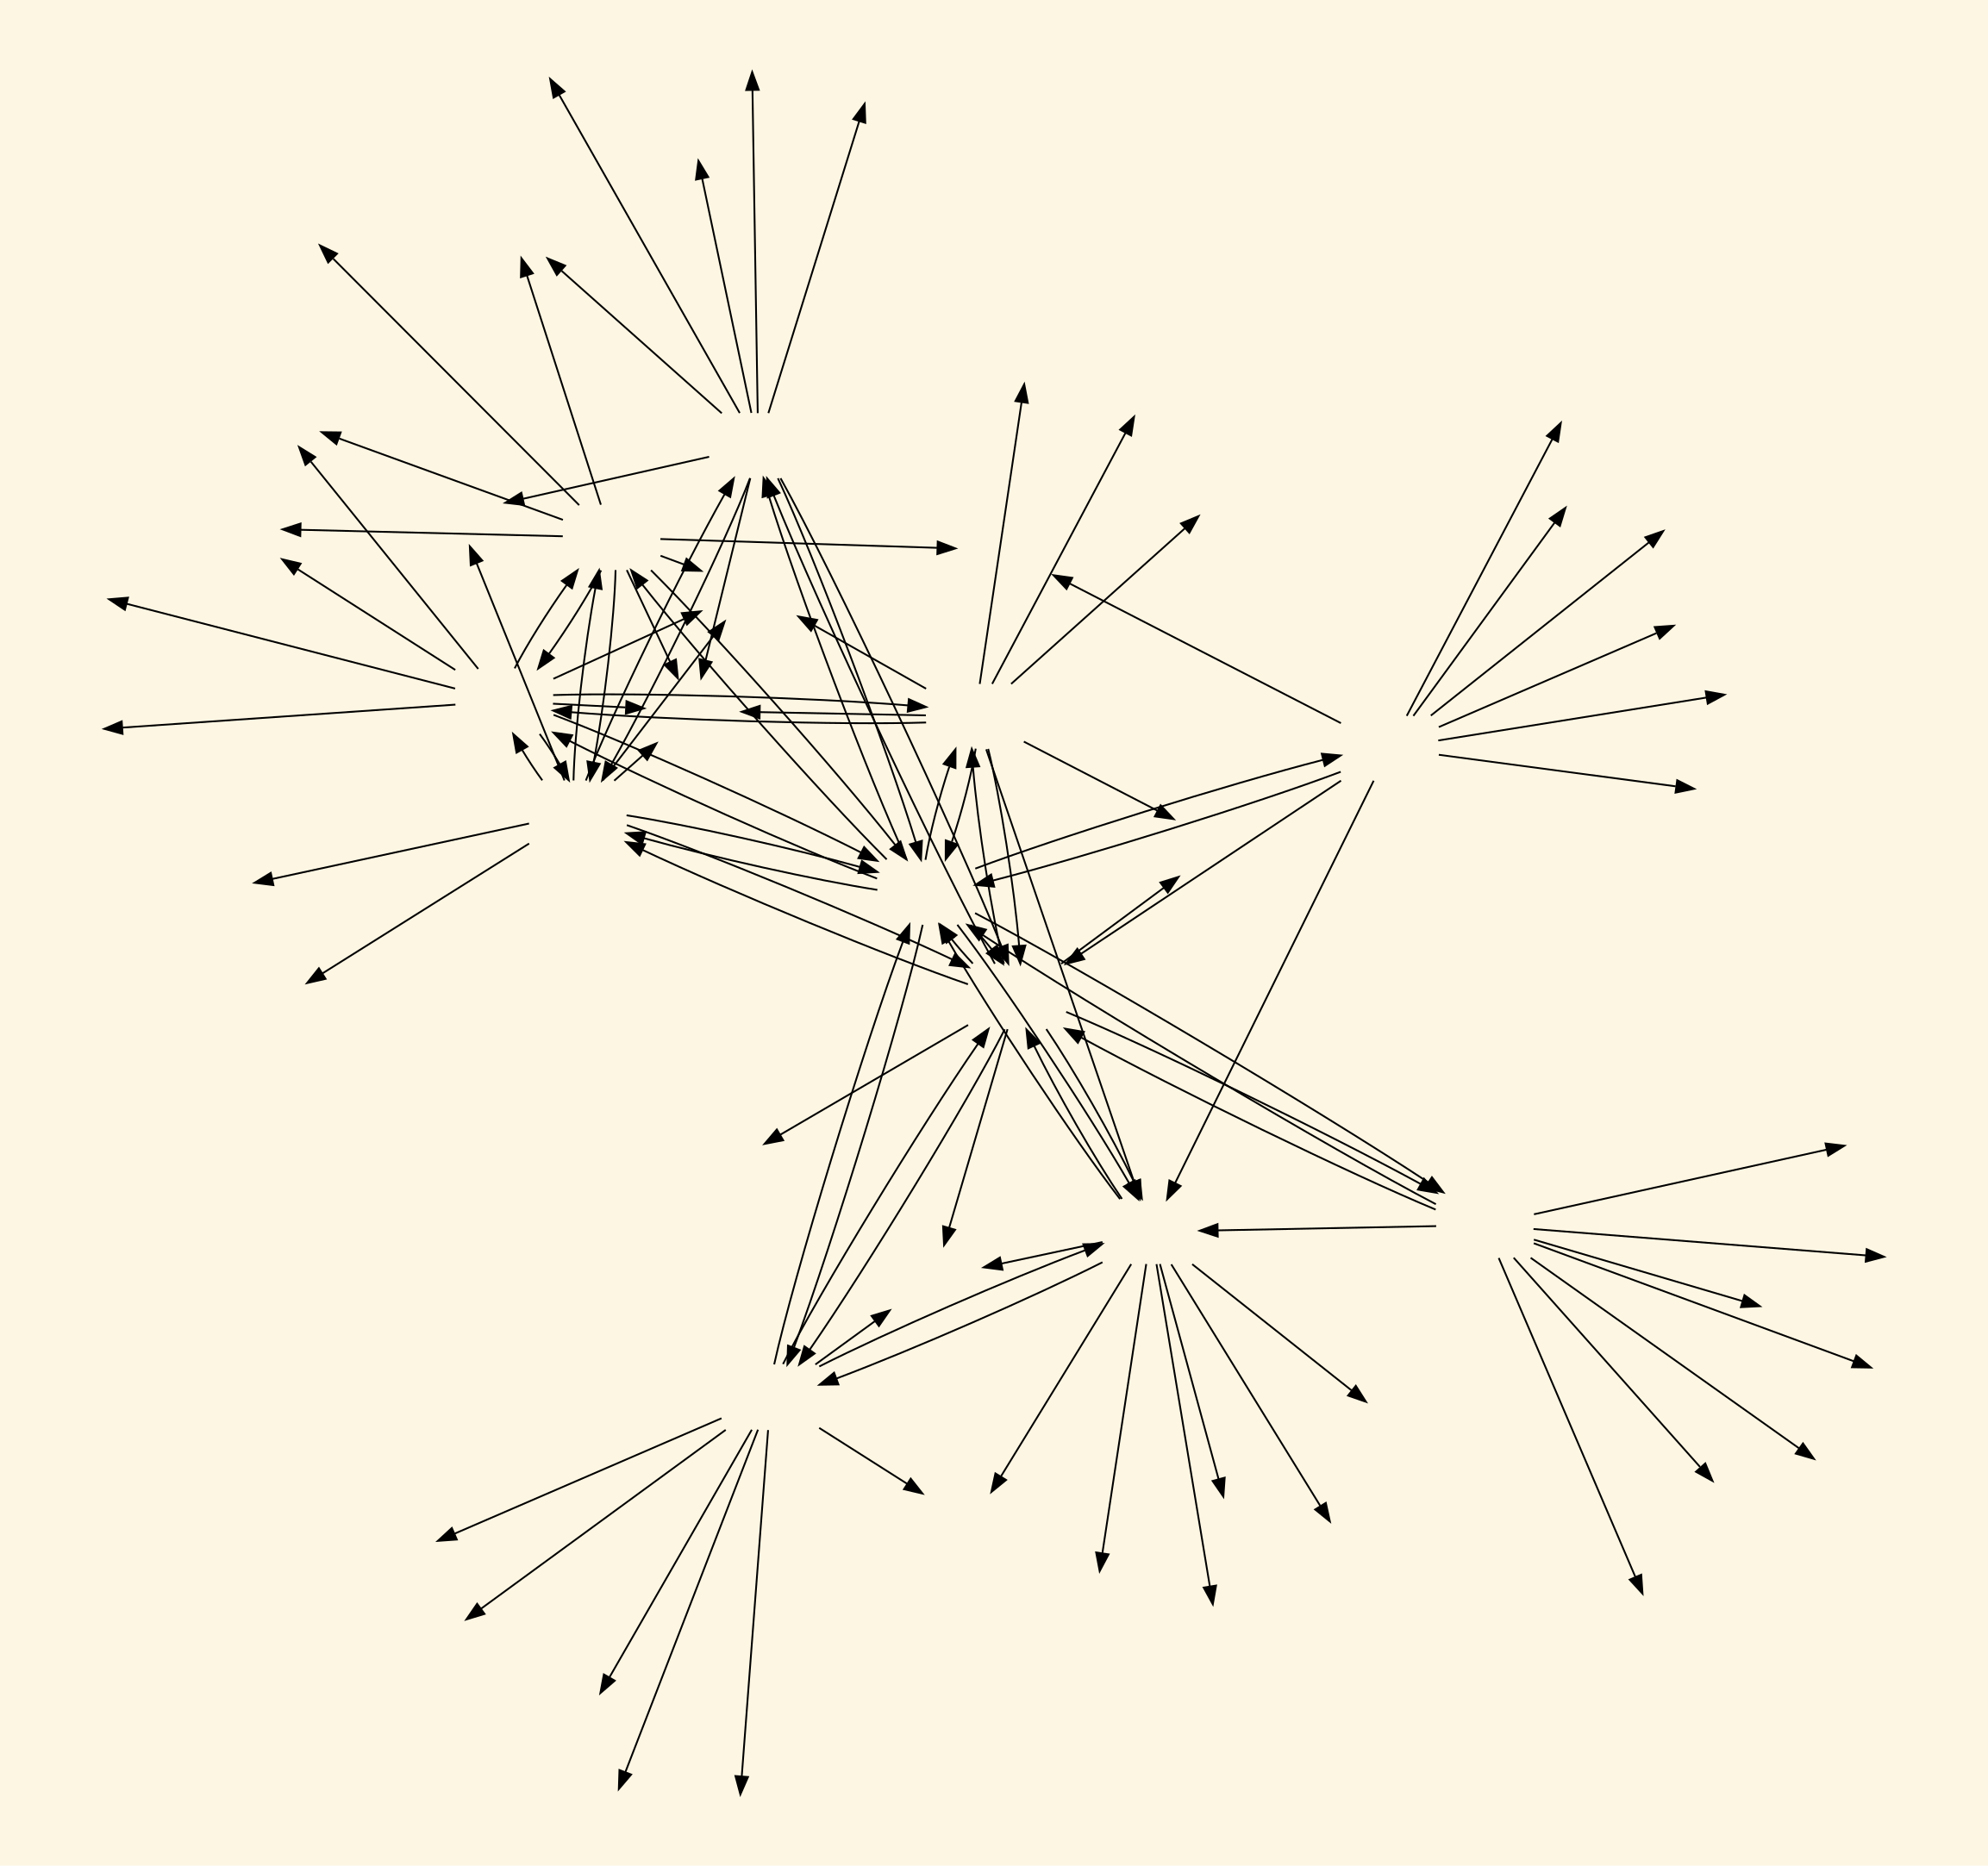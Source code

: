 digraph AmazonRelations {
  graph [
    rankdir = LR,
    layout = fdp,
    bgcolor="#fdf6e3",
  ]

  node [
    shape=none,
    label="",
  ]

  "なるほどデザイン〈目で見て楽しむ新しいデザインの本。〉"[image="images/4844365177.jpg" URL="https://www.amazon.co.jp/%E3%81%AA%E3%82%8B%E3%81%BB%E3%81%A9%E3%83%87%E3%82%B6%E3%82%A4%E3%83%B3%E3%80%88%E7%9B%AE%E3%81%A7%E8%A6%8B%E3%81%A6%E6%A5%BD%E3%81%97%E3%82%80%E6%96%B0%E3%81%97%E3%81%84%E3%83%87%E3%82%B6%E3%82%A4%E3%83%B3%E3%81%AE%E6%9C%AC%E3%80%82%E3%80%89-%E7%AD%92%E4%BA%95-%E7%BE%8E%E5%B8%8C/dp/4844365177?SubscriptionId=AKIAJLRAJ7YLUBVRNWBA&amp;tag=namaraiicom-22&amp;linkCode=xm2&amp;camp=2025&amp;creative=165953&amp;creativeASIN=4844365177"];
"デザイン入門教室[特別講義] 確かな力を身に付けられる ~学び、考え、作る授業~ (Design&IDEA)"[image="images/479735142X.jpg" URL="https://www.amazon.co.jp/%E3%83%87%E3%82%B6%E3%82%A4%E3%83%B3%E5%85%A5%E9%96%80%E6%95%99%E5%AE%A4-%E7%89%B9%E5%88%A5%E8%AC%9B%E7%BE%A9-%E7%A2%BA%E3%81%8B%E3%81%AA%E5%8A%9B%E3%82%92%E8%BA%AB%E3%81%AB%E4%BB%98%E3%81%91%E3%82%89%E3%82%8C%E3%82%8B-~%E5%AD%A6%E3%81%B3%E3%80%81%E8%80%83%E3%81%88%E3%80%81%E4%BD%9C%E3%82%8B%E6%8E%88%E6%A5%AD~-Design/dp/479735142X?SubscriptionId=AKIAJLRAJ7YLUBVRNWBA&amp;tag=namaraiicom-22&amp;linkCode=xm2&amp;camp=2025&amp;creative=165953&amp;creativeASIN=479735142X"];
"ノンデザイナーズ・デザインブック [第4版]"[image="images/4839955557.jpg" URL="https://www.amazon.co.jp/%E3%83%8E%E3%83%B3%E3%83%87%E3%82%B6%E3%82%A4%E3%83%8A%E3%83%BC%E3%82%BA%E3%83%BB%E3%83%87%E3%82%B6%E3%82%A4%E3%83%B3%E3%83%96%E3%83%83%E3%82%AF-%E7%AC%AC4%E7%89%88-Robin-Williams/dp/4839955557?SubscriptionId=AKIAJLRAJ7YLUBVRNWBA&amp;tag=namaraiicom-22&amp;linkCode=xm2&amp;camp=2025&amp;creative=165953&amp;creativeASIN=4839955557"];
"配色アイデア手帖 めくって見つける新しいデザインの本[完全保存版]"[image="images/4797393246.jpg" URL="https://www.amazon.co.jp/%E9%85%8D%E8%89%B2%E3%82%A2%E3%82%A4%E3%83%87%E3%82%A2%E6%89%8B%E5%B8%96-%E3%82%81%E3%81%8F%E3%81%A3%E3%81%A6%E8%A6%8B%E3%81%A4%E3%81%91%E3%82%8B%E6%96%B0%E3%81%97%E3%81%84%E3%83%87%E3%82%B6%E3%82%A4%E3%83%B3%E3%81%AE%E6%9C%AC-%E5%AE%8C%E5%85%A8%E4%BF%9D%E5%AD%98%E7%89%88-%E6%A1%9C%E4%BA%95-%E8%BC%9D%E5%AD%90/dp/4797393246?SubscriptionId=AKIAJLRAJ7YLUBVRNWBA&amp;tag=namaraiicom-22&amp;linkCode=xm2&amp;camp=2025&amp;creative=165953&amp;creativeASIN=4797393246"];
"やってはいけないデザイン"[image="images/4798145939.jpg" URL="https://www.amazon.co.jp/%E3%82%84%E3%81%A3%E3%81%A6%E3%81%AF%E3%81%84%E3%81%91%E3%81%AA%E3%81%84%E3%83%87%E3%82%B6%E3%82%A4%E3%83%B3-%E5%B9%B3%E6%9C%AC-%E4%B9%85%E7%BE%8E%E5%AD%90/dp/4798145939?SubscriptionId=AKIAJLRAJ7YLUBVRNWBA&amp;tag=namaraiicom-22&amp;linkCode=xm2&amp;camp=2025&amp;creative=165953&amp;creativeASIN=4798145939"];
"要点で学ぶ、デザインの法則150 －Design Rule Index"[image="images/4861009782.jpg" URL="https://www.amazon.co.jp/%E8%A6%81%E7%82%B9%E3%81%A7%E5%AD%A6%E3%81%B6%E3%80%81%E3%83%87%E3%82%B6%E3%82%A4%E3%83%B3%E3%81%AE%E6%B3%95%E5%89%87150-%EF%BC%8DDesign-Index-William-Lidwell/dp/4861009782?SubscriptionId=AKIAJLRAJ7YLUBVRNWBA&amp;tag=namaraiicom-22&amp;linkCode=xm2&amp;camp=2025&amp;creative=165953&amp;creativeASIN=4861009782"];
"一目で伝わる 構図とレイアウト"[image="images/4756244769.jpg" URL="https://www.amazon.co.jp/%E4%B8%80%E7%9B%AE%E3%81%A7%E4%BC%9D%E3%82%8F%E3%82%8B-%E6%A7%8B%E5%9B%B3%E3%81%A8%E3%83%AC%E3%82%A4%E3%82%A2%E3%82%A6%E3%83%88/dp/4756244769?SubscriptionId=AKIAJLRAJ7YLUBVRNWBA&amp;tag=namaraiicom-22&amp;linkCode=xm2&amp;camp=2025&amp;creative=165953&amp;creativeASIN=4756244769"];
"レイアウトデザイン見本帳 レイアウトの意味と効果が学べるガイドブック"[image="images/4844366629.jpg" URL="https://www.amazon.co.jp/%E3%83%AC%E3%82%A4%E3%82%A2%E3%82%A6%E3%83%88%E3%83%87%E3%82%B6%E3%82%A4%E3%83%B3%E8%A6%8B%E6%9C%AC%E5%B8%B3-%E3%83%AC%E3%82%A4%E3%82%A2%E3%82%A6%E3%83%88%E3%81%AE%E6%84%8F%E5%91%B3%E3%81%A8%E5%8A%B9%E6%9E%9C%E3%81%8C%E5%AD%A6%E3%81%B9%E3%82%8B%E3%82%AC%E3%82%A4%E3%83%89%E3%83%96%E3%83%83%E3%82%AF-%E9%96%A2%E5%8F%A3-%E8%A3%95/dp/4844366629?SubscriptionId=AKIAJLRAJ7YLUBVRNWBA&amp;tag=namaraiicom-22&amp;linkCode=xm2&amp;camp=2025&amp;creative=165953&amp;creativeASIN=4844366629"];
"伝わるデザインの基本 増補改訂版 よい資料を作るためのレイアウトのルール"[image="images/4774183210.jpg" URL="https://www.amazon.co.jp/%E4%BC%9D%E3%82%8F%E3%82%8B%E3%83%87%E3%82%B6%E3%82%A4%E3%83%B3%E3%81%AE%E5%9F%BA%E6%9C%AC-%E5%A2%97%E8%A3%9C%E6%94%B9%E8%A8%82%E7%89%88-%E3%82%88%E3%81%84%E8%B3%87%E6%96%99%E3%82%92%E4%BD%9C%E3%82%8B%E3%81%9F%E3%82%81%E3%81%AE%E3%83%AC%E3%82%A4%E3%82%A2%E3%82%A6%E3%83%88%E3%81%AE%E3%83%AB%E3%83%BC%E3%83%AB-%E9%AB%98%E6%A9%8B-%E4%BD%91%E7%A3%A8/dp/4774183210?SubscriptionId=AKIAJLRAJ7YLUBVRNWBA&amp;tag=namaraiicom-22&amp;linkCode=xm2&amp;camp=2025&amp;creative=165953&amp;creativeASIN=4774183210"];
"パッと目を引く!  タイトルまわりのデザイン表現"[image="images/4766129903.jpg" URL="https://www.amazon.co.jp/%E3%83%91%E3%83%83%E3%81%A8%E7%9B%AE%E3%82%92%E5%BC%95%E3%81%8F-%E3%82%BF%E3%82%A4%E3%83%88%E3%83%AB%E3%81%BE%E3%82%8F%E3%82%8A%E3%81%AE%E3%83%87%E3%82%B6%E3%82%A4%E3%83%B3%E8%A1%A8%E7%8F%BE-%E3%83%AA%E3%83%B3%E3%82%AF%E3%82%A2%E3%83%83%E3%83%97/dp/4766129903?SubscriptionId=AKIAJLRAJ7YLUBVRNWBA&amp;tag=namaraiicom-22&amp;linkCode=xm2&amp;camp=2025&amp;creative=165953&amp;creativeASIN=4766129903"];
"タイポグラフィの基本ルール -プロに学ぶ、一生枯れない永久不滅テクニック-[デザインラボ]"[image="images/4797359226.jpg" URL="https://www.amazon.co.jp/%E3%82%BF%E3%82%A4%E3%83%9D%E3%82%B0%E3%83%A9%E3%83%95%E3%82%A3%E3%81%AE%E5%9F%BA%E6%9C%AC%E3%83%AB%E3%83%BC%E3%83%AB-%E3%83%97%E3%83%AD%E3%81%AB%E5%AD%A6%E3%81%B6%E3%80%81%E4%B8%80%E7%94%9F%E6%9E%AF%E3%82%8C%E3%81%AA%E3%81%84%E6%B0%B8%E4%B9%85%E4%B8%8D%E6%BB%85%E3%83%86%E3%82%AF%E3%83%8B%E3%83%83%E3%82%AF-%E3%83%87%E3%82%B6%E3%82%A4%E3%83%B3%E3%83%A9%E3%83%9C-%E5%A4%A7%E5%B4%8E-%E5%96%84%E6%B2%BB/dp/4797359226?SubscriptionId=AKIAJLRAJ7YLUBVRNWBA&amp;tag=namaraiicom-22&amp;linkCode=xm2&amp;camp=2025&amp;creative=165953&amp;creativeASIN=4797359226"];
"デザイナーになる。 伝えるレイアウト・色・文字のいちばん大切な基本"[image="images/4844365223.jpg" URL="https://www.amazon.co.jp/%E3%83%87%E3%82%B6%E3%82%A4%E3%83%8A%E3%83%BC%E3%81%AB%E3%81%AA%E3%82%8B%E3%80%82-%E4%BC%9D%E3%81%88%E3%82%8B%E3%83%AC%E3%82%A4%E3%82%A2%E3%82%A6%E3%83%88%E3%83%BB%E8%89%B2%E3%83%BB%E6%96%87%E5%AD%97%E3%81%AE%E3%81%84%E3%81%A1%E3%81%B0%E3%82%93%E5%A4%A7%E5%88%87%E3%81%AA%E5%9F%BA%E6%9C%AC-%E6%B0%B8%E4%BA%95-%E5%BC%98%E4%BA%BA/dp/4844365223?SubscriptionId=AKIAJLRAJ7YLUBVRNWBA&amp;tag=namaraiicom-22&amp;linkCode=xm2&amp;camp=2025&amp;creative=165953&amp;creativeASIN=4844365223"];
"デザインの教室 手を動かして学ぶデザイントレーニング(CDROM付)"[image="images/4844359797.jpg" URL="https://www.amazon.co.jp/%E3%83%87%E3%82%B6%E3%82%A4%E3%83%B3%E3%81%AE%E6%95%99%E5%AE%A4-%E6%89%8B%E3%82%92%E5%8B%95%E3%81%8B%E3%81%97%E3%81%A6%E5%AD%A6%E3%81%B6%E3%83%87%E3%82%B6%E3%82%A4%E3%83%B3%E3%83%88%E3%83%AC%E3%83%BC%E3%83%8B%E3%83%B3%E3%82%B0-CDROM%E4%BB%98-%E4%BD%90%E8%97%A4-%E5%A5%BD%E5%BD%A6/dp/4844359797?SubscriptionId=AKIAJLRAJ7YLUBVRNWBA&amp;tag=namaraiicom-22&amp;linkCode=xm2&amp;camp=2025&amp;creative=165953&amp;creativeASIN=4844359797"];
"ゼロからはじめるデザイン"[image="images/4797376961.jpg" URL="https://www.amazon.co.jp/%E3%82%BC%E3%83%AD%E3%81%8B%E3%82%89%E3%81%AF%E3%81%98%E3%82%81%E3%82%8B%E3%83%87%E3%82%B6%E3%82%A4%E3%83%B3-%E5%8C%97%E6%9D%91-%E5%B4%87/dp/4797376961?SubscriptionId=AKIAJLRAJ7YLUBVRNWBA&amp;tag=namaraiicom-22&amp;linkCode=xm2&amp;camp=2025&amp;creative=165953&amp;creativeASIN=4797376961"];
"HTML5&CSS3デザインブック (ステップバイステップ形式でマスターできる)"[image="images/4883379647.jpg" URL="https://www.amazon.co.jp/HTML5-CSS3%E3%83%87%E3%82%B6%E3%82%A4%E3%83%B3%E3%83%96%E3%83%83%E3%82%AF-%E3%82%B9%E3%83%86%E3%83%83%E3%83%97%E3%83%90%E3%82%A4%E3%82%B9%E3%83%86%E3%83%83%E3%83%97%E5%BD%A2%E5%BC%8F%E3%81%A7%E3%83%9E%E3%82%B9%E3%82%BF%E3%83%BC%E3%81%A7%E3%81%8D%E3%82%8B-%E3%82%A8%E3%83%93%E3%82%B9%E3%82%B3%E3%83%A0/dp/4883379647?SubscriptionId=AKIAJLRAJ7YLUBVRNWBA&amp;tag=namaraiicom-22&amp;linkCode=xm2&amp;camp=2025&amp;creative=165953&amp;creativeASIN=4883379647"];
"誰のためのデザイン？　増補・改訂版　―認知科学者のデザイン原論"[image="images/4788514346.jpg" URL="https://www.amazon.co.jp/%E8%AA%B0%E3%81%AE%E3%81%9F%E3%82%81%E3%81%AE%E3%83%87%E3%82%B6%E3%82%A4%E3%83%B3%EF%BC%9F-%E5%A2%97%E8%A3%9C%E3%83%BB%E6%94%B9%E8%A8%82%E7%89%88-%E2%80%95%E8%AA%8D%E7%9F%A5%E7%A7%91%E5%AD%A6%E8%80%85%E3%81%AE%E3%83%87%E3%82%B6%E3%82%A4%E3%83%B3%E5%8E%9F%E8%AB%96-D-%E3%83%8E%E3%83%BC%E3%83%9E%E3%83%B3/dp/4788514346?SubscriptionId=AKIAJLRAJ7YLUBVRNWBA&amp;tag=namaraiicom-22&amp;linkCode=xm2&amp;camp=2025&amp;creative=165953&amp;creativeASIN=4788514346"];
"インタフェースデザインの心理学 ―ウェブやアプリに新たな視点をもたらす100の指針"[image="images/4873115574.jpg" URL="https://www.amazon.co.jp/%E3%82%A4%E3%83%B3%E3%82%BF%E3%83%95%E3%82%A7%E3%83%BC%E3%82%B9%E3%83%87%E3%82%B6%E3%82%A4%E3%83%B3%E3%81%AE%E5%BF%83%E7%90%86%E5%AD%A6-%E2%80%95%E3%82%A6%E3%82%A7%E3%83%96%E3%82%84%E3%82%A2%E3%83%97%E3%83%AA%E3%81%AB%E6%96%B0%E3%81%9F%E3%81%AA%E8%A6%96%E7%82%B9%E3%82%92%E3%82%82%E3%81%9F%E3%82%89%E3%81%99100%E3%81%AE%E6%8C%87%E9%87%9D-Susan-Weinschenk/dp/4873115574?SubscriptionId=AKIAJLRAJ7YLUBVRNWBA&amp;tag=namaraiicom-22&amp;linkCode=xm2&amp;camp=2025&amp;creative=165953&amp;creativeASIN=4873115574"];
"7日間でマスターする配色基礎講座 (DESIGN BEGINNER SERIES)"[image="images/4881081535.jpg" URL="https://www.amazon.co.jp/7%E6%97%A5%E9%96%93%E3%81%A7%E3%83%9E%E3%82%B9%E3%82%BF%E3%83%BC%E3%81%99%E3%82%8B%E9%85%8D%E8%89%B2%E5%9F%BA%E7%A4%8E%E8%AC%9B%E5%BA%A7-DESIGN-BEGINNER-%E5%86%85%E7%94%B0-%E5%BA%83%E7%94%B1%E7%B4%80/dp/4881081535?SubscriptionId=AKIAJLRAJ7YLUBVRNWBA&amp;tag=namaraiicom-22&amp;linkCode=xm2&amp;camp=2025&amp;creative=165953&amp;creativeASIN=4881081535"];
"ウェブデザイン＆レイアウトの見本帳"[image="images/4844362119.jpg" URL="https://www.amazon.co.jp/%E3%82%A6%E3%82%A7%E3%83%96%E3%83%87%E3%82%B6%E3%82%A4%E3%83%B3%EF%BC%86%E3%83%AC%E3%82%A4%E3%82%A2%E3%82%A6%E3%83%88%E3%81%AE%E8%A6%8B%E6%9C%AC%E5%B8%B3-%E3%82%AA%E3%83%96%E3%82%B9%E3%82%AD%E3%83%A5%E3%82%A2%E3%82%A4%E3%83%B3%E3%82%AF/dp/4844362119?SubscriptionId=AKIAJLRAJ7YLUBVRNWBA&amp;tag=namaraiicom-22&amp;linkCode=xm2&amp;camp=2025&amp;creative=165953&amp;creativeASIN=4844362119"];
"(無料電話サポート付)できるホームページ HTML&CSS入門 Windows 10/8.1/7対応 (できるシリーズ)"[image="images/4295000744.jpg" URL="https://www.amazon.co.jp/%E7%84%A1%E6%96%99%E9%9B%BB%E8%A9%B1%E3%82%B5%E3%83%9D%E3%83%BC%E3%83%88%E4%BB%98-%E3%81%A7%E3%81%8D%E3%82%8B%E3%83%9B%E3%83%BC%E3%83%A0%E3%83%9A%E3%83%BC%E3%82%B8-CSS%E5%85%A5%E9%96%80-Windows-%E3%81%A7%E3%81%8D%E3%82%8B%E3%82%B7%E3%83%AA%E3%83%BC%E3%82%BA/dp/4295000744?SubscriptionId=AKIAJLRAJ7YLUBVRNWBA&amp;tag=namaraiicom-22&amp;linkCode=xm2&amp;camp=2025&amp;creative=165953&amp;creativeASIN=4295000744"];
"かわいい色の本 デザインと言葉の配色ブック"[image="images/4844366696.jpg" URL="https://www.amazon.co.jp/%E3%81%8B%E3%82%8F%E3%81%84%E3%81%84%E8%89%B2%E3%81%AE%E6%9C%AC-%E3%83%87%E3%82%B6%E3%82%A4%E3%83%B3%E3%81%A8%E8%A8%80%E8%91%89%E3%81%AE%E9%85%8D%E8%89%B2%E3%83%96%E3%83%83%E3%82%AF-ingectar-/dp/4844366696?SubscriptionId=AKIAJLRAJ7YLUBVRNWBA&amp;tag=namaraiicom-22&amp;linkCode=xm2&amp;camp=2025&amp;creative=165953&amp;creativeASIN=4844366696"];
"すぐに役立つ! 配色アレンジBOOK"[image="images/476612510X.jpg" URL="https://www.amazon.co.jp/%E3%81%99%E3%81%90%E3%81%AB%E5%BD%B9%E7%AB%8B%E3%81%A4-%E9%85%8D%E8%89%B2%E3%82%A2%E3%83%AC%E3%83%B3%E3%82%B8BOOK-%E4%B9%85%E9%87%8E-%E5%B0%9A%E7%BE%8E/dp/476612510X?SubscriptionId=AKIAJLRAJ7YLUBVRNWBA&amp;tag=namaraiicom-22&amp;linkCode=xm2&amp;camp=2025&amp;creative=165953&amp;creativeASIN=476612510X"];
"きれいな色の本 デザインと言葉の配色ブック"[image="images/4844367234.jpg" URL="https://www.amazon.co.jp/%E3%81%8D%E3%82%8C%E3%81%84%E3%81%AA%E8%89%B2%E3%81%AE%E6%9C%AC-%E3%83%87%E3%82%B6%E3%82%A4%E3%83%B3%E3%81%A8%E8%A8%80%E8%91%89%E3%81%AE%E9%85%8D%E8%89%B2%E3%83%96%E3%83%83%E3%82%AF-ingectar-/dp/4844367234?SubscriptionId=AKIAJLRAJ7YLUBVRNWBA&amp;tag=namaraiicom-22&amp;linkCode=xm2&amp;camp=2025&amp;creative=165953&amp;creativeASIN=4844367234"];
"配色デザイン見本帳 配色の基礎と考え方が学べるガイドブック"[image="images/4844364529.jpg" URL="https://www.amazon.co.jp/%E9%85%8D%E8%89%B2%E3%83%87%E3%82%B6%E3%82%A4%E3%83%B3%E8%A6%8B%E6%9C%AC%E5%B8%B3-%E9%85%8D%E8%89%B2%E3%81%AE%E5%9F%BA%E7%A4%8E%E3%81%A8%E8%80%83%E3%81%88%E6%96%B9%E3%81%8C%E5%AD%A6%E3%81%B9%E3%82%8B%E3%82%AC%E3%82%A4%E3%83%89%E3%83%96%E3%83%83%E3%82%AF-%E4%BC%8A%E9%81%94%E5%8D%83%E4%BB%A3/dp/4844364529?SubscriptionId=AKIAJLRAJ7YLUBVRNWBA&amp;tag=namaraiicom-22&amp;linkCode=xm2&amp;camp=2025&amp;creative=165953&amp;creativeASIN=4844364529"];
"文字のレイアウトで魅せる広告デザイン"[image="images/4756249957.jpg" URL="https://www.amazon.co.jp/%E6%96%87%E5%AD%97%E3%81%AE%E3%83%AC%E3%82%A4%E3%82%A2%E3%82%A6%E3%83%88%E3%81%A7%E9%AD%85%E3%81%9B%E3%82%8B%E5%BA%83%E5%91%8A%E3%83%87%E3%82%B6%E3%82%A4%E3%83%B3-%E3%83%91%E3%82%A4-%E3%82%A4%E3%83%B3%E3%82%BF%E3%83%BC%E3%83%8A%E3%82%B7%E3%83%A7%E3%83%8A%E3%83%AB/dp/4756249957?SubscriptionId=AKIAJLRAJ7YLUBVRNWBA&amp;tag=namaraiicom-22&amp;linkCode=xm2&amp;camp=2025&amp;creative=165953&amp;creativeASIN=4756249957"];
"デザインのバリエーションや代案をくださいと言われてももう悩まない本。"[image="images/4767821118.jpg" URL="https://www.amazon.co.jp/%E3%83%87%E3%82%B6%E3%82%A4%E3%83%B3%E3%81%AE%E3%83%90%E3%83%AA%E3%82%A8%E3%83%BC%E3%82%B7%E3%83%A7%E3%83%B3%E3%82%84%E4%BB%A3%E6%A1%88%E3%82%92%E3%81%8F%E3%81%A0%E3%81%95%E3%81%84%E3%81%A8%E8%A8%80%E3%82%8F%E3%82%8C%E3%81%A6%E3%82%82%E3%82%82%E3%81%86%E6%82%A9%E3%81%BE%E3%81%AA%E3%81%84%E6%9C%AC%E3%80%82-%E6%A8%8B%E5%8F%A3-%E6%B3%B0%E8%A1%8C/dp/4767821118?SubscriptionId=AKIAJLRAJ7YLUBVRNWBA&amp;tag=namaraiicom-22&amp;linkCode=xm2&amp;camp=2025&amp;creative=165953&amp;creativeASIN=4767821118"];
"超時短!  3D背景素材集【部屋・住宅編】"[image="images/4837307833.jpg" URL="https://www.amazon.co.jp/%E8%B6%85%E6%99%82%E7%9F%AD-3D%E8%83%8C%E6%99%AF%E7%B4%A0%E6%9D%90%E9%9B%86%E3%80%90%E9%83%A8%E5%B1%8B%E3%83%BB%E4%BD%8F%E5%AE%85%E7%B7%A8%E3%80%91-%E5%9C%92%E7%94%B0-%E5%AF%9B%E6%98%8E/dp/4837307833?SubscriptionId=AKIAJLRAJ7YLUBVRNWBA&amp;tag=namaraiicom-22&amp;linkCode=xm2&amp;camp=2025&amp;creative=165953&amp;creativeASIN=4837307833"];
"クイズで学ぶデザイン・レイアウトの基本"[image="images/4798132101.jpg" URL="https://www.amazon.co.jp/%E3%82%AF%E3%82%A4%E3%82%BA%E3%81%A7%E5%AD%A6%E3%81%B6%E3%83%87%E3%82%B6%E3%82%A4%E3%83%B3%E3%83%BB%E3%83%AC%E3%82%A4%E3%82%A2%E3%82%A6%E3%83%88%E3%81%AE%E5%9F%BA%E6%9C%AC-%E7%94%B0%E4%B8%AD-%E3%82%AF%E3%83%9F%E3%82%B3/dp/4798132101?SubscriptionId=AKIAJLRAJ7YLUBVRNWBA&amp;tag=namaraiicom-22&amp;linkCode=xm2&amp;camp=2025&amp;creative=165953&amp;creativeASIN=4798132101"];
"もっとクイズで学ぶデザイン・レイアウトの基本"[image="images/4798142832.jpg" URL="https://www.amazon.co.jp/%E3%82%82%E3%81%A3%E3%81%A8%E3%82%AF%E3%82%A4%E3%82%BA%E3%81%A7%E5%AD%A6%E3%81%B6%E3%83%87%E3%82%B6%E3%82%A4%E3%83%B3%E3%83%BB%E3%83%AC%E3%82%A4%E3%82%A2%E3%82%A6%E3%83%88%E3%81%AE%E5%9F%BA%E6%9C%AC-%E3%83%8F%E3%83%A9-%E3%83%92%E3%83%AD%E3%82%B7/dp/4798142832?SubscriptionId=AKIAJLRAJ7YLUBVRNWBA&amp;tag=namaraiicom-22&amp;linkCode=xm2&amp;camp=2025&amp;creative=165953&amp;creativeASIN=4798142832"];
"レイアウト・デザインのアイデアカタログ1000"[image="images/4798120464.jpg" URL="https://www.amazon.co.jp/%E3%83%AC%E3%82%A4%E3%82%A2%E3%82%A6%E3%83%88%E3%83%BB%E3%83%87%E3%82%B6%E3%82%A4%E3%83%B3%E3%81%AE%E3%82%A2%E3%82%A4%E3%83%87%E3%82%A2%E3%82%AB%E3%82%BF%E3%83%AD%E3%82%B01000-%E6%AB%BB%E4%BA%95-%E5%92%8C%E6%9E%9D/dp/4798120464?SubscriptionId=AKIAJLRAJ7YLUBVRNWBA&amp;tag=namaraiicom-22&amp;linkCode=xm2&amp;camp=2025&amp;creative=165953&amp;creativeASIN=4798120464"];
"知りたいレイアウトデザイン (知りたいデザインシリーズ)"[image="images/4774194182.jpg" URL="https://www.amazon.co.jp/%E7%9F%A5%E3%82%8A%E3%81%9F%E3%81%84%E3%83%AC%E3%82%A4%E3%82%A2%E3%82%A6%E3%83%88%E3%83%87%E3%82%B6%E3%82%A4%E3%83%B3-%E7%9F%A5%E3%82%8A%E3%81%9F%E3%81%84%E3%83%87%E3%82%B6%E3%82%A4%E3%83%B3%E3%82%B7%E3%83%AA%E3%83%BC%E3%82%BA-ARENSKI/dp/4774194182?SubscriptionId=AKIAJLRAJ7YLUBVRNWBA&amp;tag=namaraiicom-22&amp;linkCode=xm2&amp;camp=2025&amp;creative=165953&amp;creativeASIN=4774194182"];
"伝える、広める、人を集める フライヤーのデザイン‐FLYER DESIGN TO ATTRACT PEOPLE"[image="images/4802510381.jpg" URL="https://www.amazon.co.jp/%E4%BC%9D%E3%81%88%E3%82%8B%E3%80%81%E5%BA%83%E3%82%81%E3%82%8B%E3%80%81%E4%BA%BA%E3%82%92%E9%9B%86%E3%82%81%E3%82%8B-%E3%83%95%E3%83%A9%E3%82%A4%E3%83%A4%E3%83%BC%E3%81%AE%E3%83%87%E3%82%B6%E3%82%A4%E3%83%B3%E2%80%90FLYER-DESIGN-ATTRACT-PEOPLE/dp/4802510381?SubscriptionId=AKIAJLRAJ7YLUBVRNWBA&amp;tag=namaraiicom-22&amp;linkCode=xm2&amp;camp=2025&amp;creative=165953&amp;creativeASIN=4802510381"];
"世界一わかりやすい Illustrator & Photoshop 操作とデザインの教科書 CC/CS6/CS5対応 (世界一わかりやすい教科書)"[image="images/4774172553.jpg" URL="https://www.amazon.co.jp/%E4%B8%96%E7%95%8C%E4%B8%80%E3%82%8F%E3%81%8B%E3%82%8A%E3%82%84%E3%81%99%E3%81%84-Illustrator-Photoshop-%E6%93%8D%E4%BD%9C%E3%81%A8%E3%83%87%E3%82%B6%E3%82%A4%E3%83%B3%E3%81%AE%E6%95%99%E7%A7%91%E6%9B%B8-%E4%B8%96%E7%95%8C%E4%B8%80%E3%82%8F%E3%81%8B%E3%82%8A%E3%82%84%E3%81%99%E3%81%84%E6%95%99%E7%A7%91%E6%9B%B8/dp/4774172553?SubscriptionId=AKIAJLRAJ7YLUBVRNWBA&amp;tag=namaraiicom-22&amp;linkCode=xm2&amp;camp=2025&amp;creative=165953&amp;creativeASIN=4774172553"];
"問題解決に効く「行為のデザイン」思考法"[image="images/4484152215.jpg" URL="https://www.amazon.co.jp/%E5%95%8F%E9%A1%8C%E8%A7%A3%E6%B1%BA%E3%81%AB%E5%8A%B9%E3%81%8F%E3%80%8C%E8%A1%8C%E7%82%BA%E3%81%AE%E3%83%87%E3%82%B6%E3%82%A4%E3%83%B3%E3%80%8D%E6%80%9D%E8%80%83%E6%B3%95-%E6%9D%91%E7%94%B0-%E6%99%BA%E6%98%8E/dp/4484152215?SubscriptionId=AKIAJLRAJ7YLUBVRNWBA&amp;tag=namaraiicom-22&amp;linkCode=xm2&amp;camp=2025&amp;creative=165953&amp;creativeASIN=4484152215"];
"装飾系ロゴ・マーク・ラベル -DECORATIVE LOGO DESIGN"[image="images/4861009049.jpg" URL="https://www.amazon.co.jp/%E8%A3%85%E9%A3%BE%E7%B3%BB%E3%83%AD%E3%82%B4%E3%83%BB%E3%83%9E%E3%83%BC%E3%82%AF%E3%83%BB%E3%83%A9%E3%83%99%E3%83%AB-DECORATIVE-LOGO-DESIGN-suke/dp/4861009049?SubscriptionId=AKIAJLRAJ7YLUBVRNWBA&amp;tag=namaraiicom-22&amp;linkCode=xm2&amp;camp=2025&amp;creative=165953&amp;creativeASIN=4861009049"];
"たのしいロゴづくり -文字の形からの着想と展開"[image="images/4861008395.jpg" URL="https://www.amazon.co.jp/%E3%81%9F%E3%81%AE%E3%81%97%E3%81%84%E3%83%AD%E3%82%B4%E3%81%A5%E3%81%8F%E3%82%8A-%E6%96%87%E5%AD%97%E3%81%AE%E5%BD%A2%E3%81%8B%E3%82%89%E3%81%AE%E7%9D%80%E6%83%B3%E3%81%A8%E5%B1%95%E9%96%8B-%E7%94%B2%E8%B0%B7-%E4%B8%80/dp/4861008395?SubscriptionId=AKIAJLRAJ7YLUBVRNWBA&amp;tag=namaraiicom-22&amp;linkCode=xm2&amp;camp=2025&amp;creative=165953&amp;creativeASIN=4861008395"];
"Webデザインのロジック 同業者に語りたくなるコンテンツイメージとブランディングのひみつ"[image="images/4866730358.jpg" URL="https://www.amazon.co.jp/Web%E3%83%87%E3%82%B6%E3%82%A4%E3%83%B3%E3%81%AE%E3%83%AD%E3%82%B8%E3%83%83%E3%82%AF-%E5%90%8C%E6%A5%AD%E8%80%85%E3%81%AB%E8%AA%9E%E3%82%8A%E3%81%9F%E3%81%8F%E3%81%AA%E3%82%8B%E3%82%B3%E3%83%B3%E3%83%86%E3%83%B3%E3%83%84%E3%82%A4%E3%83%A1%E3%83%BC%E3%82%B8%E3%81%A8%E3%83%96%E3%83%A9%E3%83%B3%E3%83%87%E3%82%A3%E3%83%B3%E3%82%B0%E3%81%AE%E3%81%B2%E3%81%BF%E3%81%A4-%E3%83%95%E3%83%AC%E3%82%A2/dp/4866730358?SubscriptionId=AKIAJLRAJ7YLUBVRNWBA&amp;tag=namaraiicom-22&amp;linkCode=xm2&amp;camp=2025&amp;creative=165953&amp;creativeASIN=4866730358"];
"Atomic Design ~堅牢で使いやすいUIを効率良く設計する"[image="images/477419705X.jpg" URL="https://www.amazon.co.jp/Atomic-Design-~%E5%A0%85%E7%89%A2%E3%81%A7%E4%BD%BF%E3%81%84%E3%82%84%E3%81%99%E3%81%84UI%E3%82%92%E5%8A%B9%E7%8E%87%E8%89%AF%E3%81%8F%E8%A8%AD%E8%A8%88%E3%81%99%E3%82%8B-%E4%BA%94%E8%97%A4-%E4%BD%91%E5%85%B8/dp/477419705X?SubscriptionId=AKIAJLRAJ7YLUBVRNWBA&amp;tag=namaraiicom-22&amp;linkCode=xm2&amp;camp=2025&amp;creative=165953&amp;creativeASIN=477419705X"];
"一目で伝わる配色とレイアウト"[image="images/475624775X.jpg" URL="https://www.amazon.co.jp/%E4%B8%80%E7%9B%AE%E3%81%A7%E4%BC%9D%E3%82%8F%E3%82%8B%E9%85%8D%E8%89%B2%E3%81%A8%E3%83%AC%E3%82%A4%E3%82%A2%E3%82%A6%E3%83%88-PIE-BOOKS/dp/475624775X?SubscriptionId=AKIAJLRAJ7YLUBVRNWBA&amp;tag=namaraiicom-22&amp;linkCode=xm2&amp;camp=2025&amp;creative=165953&amp;creativeASIN=475624775X"];
"実用的なチラシデザイン ペラ1枚に落としこむ情報整理のアイデア集"[image="images/4766129199.jpg" URL="https://www.amazon.co.jp/%E5%AE%9F%E7%94%A8%E7%9A%84%E3%81%AA%E3%83%81%E3%83%A9%E3%82%B7%E3%83%87%E3%82%B6%E3%82%A4%E3%83%B3-%E3%83%9A%E3%83%A91%E6%9E%9A%E3%81%AB%E8%90%BD%E3%81%A8%E3%81%97%E3%81%93%E3%82%80%E6%83%85%E5%A0%B1%E6%95%B4%E7%90%86%E3%81%AE%E3%82%A2%E3%82%A4%E3%83%87%E3%82%A2%E9%9B%86-%E3%83%AA%E3%83%B3%E3%82%AF%E3%82%A2%E3%83%83%E3%83%97/dp/4766129199?SubscriptionId=AKIAJLRAJ7YLUBVRNWBA&amp;tag=namaraiicom-22&amp;linkCode=xm2&amp;camp=2025&amp;creative=165953&amp;creativeASIN=4766129199"];
"目的別チラシデザイン―イメージ・ターゲット・業種からデザインを絞り込む (DESIGN HANDBOOK SERIES)"[image="images/4881081853.jpg" URL="https://www.amazon.co.jp/%E7%9B%AE%E7%9A%84%E5%88%A5%E3%83%81%E3%83%A9%E3%82%B7%E3%83%87%E3%82%B6%E3%82%A4%E3%83%B3%E2%80%95%E3%82%A4%E3%83%A1%E3%83%BC%E3%82%B8%E3%83%BB%E3%82%BF%E3%83%BC%E3%82%B2%E3%83%83%E3%83%88%E3%83%BB%E6%A5%AD%E7%A8%AE%E3%81%8B%E3%82%89%E3%83%87%E3%82%B6%E3%82%A4%E3%83%B3%E3%82%92%E7%B5%9E%E3%82%8A%E8%BE%BC%E3%82%80-DESIGN-HANDBOOK-%E5%86%85%E7%94%B0-%E5%BA%83%E7%94%B1%E7%B4%80/dp/4881081853?SubscriptionId=AKIAJLRAJ7YLUBVRNWBA&amp;tag=namaraiicom-22&amp;linkCode=xm2&amp;camp=2025&amp;creative=165953&amp;creativeASIN=4881081853"];
"タイポグラフィ13 タイポグラフィ事典"[image="images/4766131282.jpg" URL="https://www.amazon.co.jp/%E3%82%BF%E3%82%A4%E3%83%9D%E3%82%B0%E3%83%A9%E3%83%95%E3%82%A313-%E3%82%BF%E3%82%A4%E3%83%9D%E3%82%B0%E3%83%A9%E3%83%95%E3%82%A3%E4%BA%8B%E5%85%B8-%E3%82%BF%E3%82%A4%E3%83%9D%E3%82%B0%E3%83%A9%E3%83%95%E3%82%A3%E7%B7%A8%E9%9B%86%E9%83%A8/dp/4766131282?SubscriptionId=AKIAJLRAJ7YLUBVRNWBA&amp;tag=namaraiicom-22&amp;linkCode=xm2&amp;camp=2025&amp;creative=165953&amp;creativeASIN=4766131282"];
"定番レイアウト素材集 本、パンフレット編"[image="images/4766131274.jpg" URL="https://www.amazon.co.jp/%E5%AE%9A%E7%95%AA%E3%83%AC%E3%82%A4%E3%82%A2%E3%82%A6%E3%83%88%E7%B4%A0%E6%9D%90%E9%9B%86-%E6%9C%AC%E3%80%81%E3%83%91%E3%83%B3%E3%83%95%E3%83%AC%E3%83%83%E3%83%88%E7%B7%A8-%E3%82%BF%E3%82%A4%E3%83%9D%E3%82%B0%E3%83%A9%E3%83%95%E3%82%A3%E7%B7%A8%E9%9B%86%E9%83%A8/dp/4766131274?SubscriptionId=AKIAJLRAJ7YLUBVRNWBA&amp;tag=namaraiicom-22&amp;linkCode=xm2&amp;camp=2025&amp;creative=165953&amp;creativeASIN=4766131274"];
"一生使える 見やすい資料のデザイン入門"[image="images/484433963X.jpg" URL="https://www.amazon.co.jp/%E4%B8%80%E7%94%9F%E4%BD%BF%E3%81%88%E3%82%8B-%E8%A6%8B%E3%82%84%E3%81%99%E3%81%84%E8%B3%87%E6%96%99%E3%81%AE%E3%83%87%E3%82%B6%E3%82%A4%E3%83%B3%E5%85%A5%E9%96%80-%E6%A3%AE%E9%87%8D-%E6%B9%A7%E5%A4%AA/dp/484433963X?SubscriptionId=AKIAJLRAJ7YLUBVRNWBA&amp;tag=namaraiicom-22&amp;linkCode=xm2&amp;camp=2025&amp;creative=165953&amp;creativeASIN=484433963X"];
"社内プレゼンの資料作成術"[image="images/4478061521.jpg" URL="https://www.amazon.co.jp/%E7%A4%BE%E5%86%85%E3%83%97%E3%83%AC%E3%82%BC%E3%83%B3%E3%81%AE%E8%B3%87%E6%96%99%E4%BD%9C%E6%88%90%E8%A1%93-%E5%89%8D%E7%94%B0-%E9%8E%8C%E5%88%A9/dp/4478061521?SubscriptionId=AKIAJLRAJ7YLUBVRNWBA&amp;tag=namaraiicom-22&amp;linkCode=xm2&amp;camp=2025&amp;creative=165953&amp;creativeASIN=4478061521"];
"一生使えるプレゼン上手の資料作成入門"[image="images/4295000698.jpg" URL="https://www.amazon.co.jp/%E4%B8%80%E7%94%9F%E4%BD%BF%E3%81%88%E3%82%8B%E3%83%97%E3%83%AC%E3%82%BC%E3%83%B3%E4%B8%8A%E6%89%8B%E3%81%AE%E8%B3%87%E6%96%99%E4%BD%9C%E6%88%90%E5%85%A5%E9%96%80-%E5%B2%B8-%E5%95%93%E4%BB%8B/dp/4295000698?SubscriptionId=AKIAJLRAJ7YLUBVRNWBA&amp;tag=namaraiicom-22&amp;linkCode=xm2&amp;camp=2025&amp;creative=165953&amp;creativeASIN=4295000698"];
"図解 見せれば即決! 資料作成術――3秒で決まるプレゼン資料、ビジネス資料はここが違う"[image="images/4478101507.jpg" URL="https://www.amazon.co.jp/%E5%9B%B3%E8%A7%A3-%E8%A6%8B%E3%81%9B%E3%82%8C%E3%81%B0%E5%8D%B3%E6%B1%BA-%E8%B3%87%E6%96%99%E4%BD%9C%E6%88%90%E8%A1%93%E2%80%95%E2%80%953%E7%A7%92%E3%81%A7%E6%B1%BA%E3%81%BE%E3%82%8B%E3%83%97%E3%83%AC%E3%82%BC%E3%83%B3%E8%B3%87%E6%96%99%E3%80%81%E3%83%93%E3%82%B8%E3%83%8D%E3%82%B9%E8%B3%87%E6%96%99%E3%81%AF%E3%81%93%E3%81%93%E3%81%8C%E9%81%95%E3%81%86-%E5%A4%A9%E9%87%8E-%E6%9A%A2%E5%AD%90/dp/4478101507?SubscriptionId=AKIAJLRAJ7YLUBVRNWBA&amp;tag=namaraiicom-22&amp;linkCode=xm2&amp;camp=2025&amp;creative=165953&amp;creativeASIN=4478101507"];
"学生・研究者のための伝わる! 学会ポスターのデザイン術"[image="images/4759814698.jpg" URL="https://www.amazon.co.jp/%E5%AD%A6%E7%94%9F%E3%83%BB%E7%A0%94%E7%A9%B6%E8%80%85%E3%81%AE%E3%81%9F%E3%82%81%E3%81%AE%E4%BC%9D%E3%82%8F%E3%82%8B-%E5%AD%A6%E4%BC%9A%E3%83%9D%E3%82%B9%E3%82%BF%E3%83%BC%E3%81%AE%E3%83%87%E3%82%B6%E3%82%A4%E3%83%B3%E8%A1%93-%E5%AE%AE%E9%87%8E-%E5%85%AC%E6%A8%B9/dp/4759814698?SubscriptionId=AKIAJLRAJ7YLUBVRNWBA&amp;tag=namaraiicom-22&amp;linkCode=xm2&amp;camp=2025&amp;creative=165953&amp;creativeASIN=4759814698"];
"学生・研究者のための 使える!PowerPointスライドデザイン 伝わるプレゼン1つの原理と3つの技術"[image="images/4759811753.jpg" URL="https://www.amazon.co.jp/%E5%AD%A6%E7%94%9F%E3%83%BB%E7%A0%94%E7%A9%B6%E8%80%85%E3%81%AE%E3%81%9F%E3%82%81%E3%81%AE-%E4%BD%BF%E3%81%88%E3%82%8B-PowerPoint%E3%82%B9%E3%83%A9%E3%82%A4%E3%83%89%E3%83%87%E3%82%B6%E3%82%A4%E3%83%B3-%E4%BC%9D%E3%82%8F%E3%82%8B%E3%83%97%E3%83%AC%E3%82%BC%E3%83%B31%E3%81%A4%E3%81%AE%E5%8E%9F%E7%90%86%E3%81%A83%E3%81%A4%E3%81%AE%E6%8A%80%E8%A1%93-%E5%AE%AE%E9%87%8E/dp/4759811753?SubscriptionId=AKIAJLRAJ7YLUBVRNWBA&amp;tag=namaraiicom-22&amp;linkCode=xm2&amp;camp=2025&amp;creative=165953&amp;creativeASIN=4759811753"];
"ケースで学ぶマーケティング[第2版] (MINERVA TEXT LIBRARY)"[image="images/4623069826.jpg" URL="https://www.amazon.co.jp/%E3%82%B1%E3%83%BC%E3%82%B9%E3%81%A7%E5%AD%A6%E3%81%B6%E3%83%9E%E3%83%BC%E3%82%B1%E3%83%86%E3%82%A3%E3%83%B3%E3%82%B0-%E7%AC%AC2%E7%89%88-MINERVA-TEXT-LIBRARY/dp/4623069826?SubscriptionId=AKIAJLRAJ7YLUBVRNWBA&amp;tag=namaraiicom-22&amp;linkCode=xm2&amp;camp=2025&amp;creative=165953&amp;creativeASIN=4623069826"];
"わかりやすく情報を伝えるための図とデザイン"[image="images/4756248403.jpg" URL="https://www.amazon.co.jp/%E3%82%8F%E3%81%8B%E3%82%8A%E3%82%84%E3%81%99%E3%81%8F%E6%83%85%E5%A0%B1%E3%82%92%E4%BC%9D%E3%81%88%E3%82%8B%E3%81%9F%E3%82%81%E3%81%AE%E5%9B%B3%E3%81%A8%E3%83%87%E3%82%B6%E3%82%A4%E3%83%B3-PIE-BOOKS/dp/4756248403?SubscriptionId=AKIAJLRAJ7YLUBVRNWBA&amp;tag=namaraiicom-22&amp;linkCode=xm2&amp;camp=2025&amp;creative=165953&amp;creativeASIN=4756248403"];
"実用的!  折りチラシデザイン ペラ1枚を折りたたんだ情報整理のアイデア集"[image="images/476613057X.jpg" URL="https://www.amazon.co.jp/%E5%AE%9F%E7%94%A8%E7%9A%84-%E6%8A%98%E3%82%8A%E3%83%81%E3%83%A9%E3%82%B7%E3%83%87%E3%82%B6%E3%82%A4%E3%83%B3-%E3%83%9A%E3%83%A91%E6%9E%9A%E3%82%92%E6%8A%98%E3%82%8A%E3%81%9F%E3%81%9F%E3%82%93%E3%81%A0%E6%83%85%E5%A0%B1%E6%95%B4%E7%90%86%E3%81%AE%E3%82%A2%E3%82%A4%E3%83%87%E3%82%A2%E9%9B%86-%E3%83%95%E3%83%AC%E3%82%A2/dp/476613057X?SubscriptionId=AKIAJLRAJ7YLUBVRNWBA&amp;tag=namaraiicom-22&amp;linkCode=xm2&amp;camp=2025&amp;creative=165953&amp;creativeASIN=476613057X"];
"デザインのルール、レイアウトのセオリー。"[image="images/4844361309.jpg" URL="https://www.amazon.co.jp/%E3%83%87%E3%82%B6%E3%82%A4%E3%83%B3%E3%81%AE%E3%83%AB%E3%83%BC%E3%83%AB%E3%80%81%E3%83%AC%E3%82%A4%E3%82%A2%E3%82%A6%E3%83%88%E3%81%AE%E3%82%BB%E3%82%AA%E3%83%AA%E3%83%BC%E3%80%82-%E4%BC%8A%E9%81%94%E5%8D%83%E4%BB%A3/dp/4844361309?SubscriptionId=AKIAJLRAJ7YLUBVRNWBA&amp;tag=namaraiicom-22&amp;linkCode=xm2&amp;camp=2025&amp;creative=165953&amp;creativeASIN=4844361309"];
"配色&カラーデザイン ~プロに学ぶ、一生枯れない永久不滅テクニック~[デザインラボ]"[image="images/4797359234.jpg" URL="https://www.amazon.co.jp/%E9%85%8D%E8%89%B2-%E3%82%AB%E3%83%A9%E3%83%BC%E3%83%87%E3%82%B6%E3%82%A4%E3%83%B3-~%E3%83%97%E3%83%AD%E3%81%AB%E5%AD%A6%E3%81%B6%E3%80%81%E4%B8%80%E7%94%9F%E6%9E%AF%E3%82%8C%E3%81%AA%E3%81%84%E6%B0%B8%E4%B9%85%E4%B8%8D%E6%BB%85%E3%83%86%E3%82%AF%E3%83%8B%E3%83%83%E3%82%AF~-%E3%83%87%E3%82%B6%E3%82%A4%E3%83%B3%E3%83%A9%E3%83%9C-%E9%83%BD%E5%A4%96%E5%B7%9D/dp/4797359234?SubscriptionId=AKIAJLRAJ7YLUBVRNWBA&amp;tag=namaraiicom-22&amp;linkCode=xm2&amp;camp=2025&amp;creative=165953&amp;creativeASIN=4797359234"];
"フォントのふしぎ  ブランドのロゴはなぜ高そうに見えるのか？"[image="images/4568504287.jpg" URL="https://www.amazon.co.jp/%E3%83%95%E3%82%A9%E3%83%B3%E3%83%88%E3%81%AE%E3%81%B5%E3%81%97%E3%81%8E-%E3%83%96%E3%83%A9%E3%83%B3%E3%83%89%E3%81%AE%E3%83%AD%E3%82%B4%E3%81%AF%E3%81%AA%E3%81%9C%E9%AB%98%E3%81%9D%E3%81%86%E3%81%AB%E8%A6%8B%E3%81%88%E3%82%8B%E3%81%AE%E3%81%8B%EF%BC%9F-%E5%B0%8F%E6%9E%97-%E7%AB%A0/dp/4568504287?SubscriptionId=AKIAJLRAJ7YLUBVRNWBA&amp;tag=namaraiicom-22&amp;linkCode=xm2&amp;camp=2025&amp;creative=165953&amp;creativeASIN=4568504287"];
"欧文書体―その背景と使い方 (新デザインガイド)"[image="images/4568502772.jpg" URL="https://www.amazon.co.jp/%E6%AC%A7%E6%96%87%E6%9B%B8%E4%BD%93%E2%80%95%E3%81%9D%E3%81%AE%E8%83%8C%E6%99%AF%E3%81%A8%E4%BD%BF%E3%81%84%E6%96%B9-%E6%96%B0%E3%83%87%E3%82%B6%E3%82%A4%E3%83%B3%E3%82%AC%E3%82%A4%E3%83%89-%E5%B0%8F%E6%9E%97-%E7%AB%A0/dp/4568502772?SubscriptionId=AKIAJLRAJ7YLUBVRNWBA&amp;tag=namaraiicom-22&amp;linkCode=xm2&amp;camp=2025&amp;creative=165953&amp;creativeASIN=4568502772"];
"7日間でマスターするレイアウト基礎講座 (DESIGN BEGINNER SERIES)"[image="images/4881081438.jpg" URL="https://www.amazon.co.jp/7%E6%97%A5%E9%96%93%E3%81%A7%E3%83%9E%E3%82%B9%E3%82%BF%E3%83%BC%E3%81%99%E3%82%8B%E3%83%AC%E3%82%A4%E3%82%A2%E3%82%A6%E3%83%88%E5%9F%BA%E7%A4%8E%E8%AC%9B%E5%BA%A7-DESIGN-BEGINNER-%E5%86%85%E7%94%B0-%E5%BA%83%E7%94%B1%E7%B4%80/dp/4881081438?SubscriptionId=AKIAJLRAJ7YLUBVRNWBA&amp;tag=namaraiicom-22&amp;linkCode=xm2&amp;camp=2025&amp;creative=165953&amp;creativeASIN=4881081438"];
  "なるほどデザイン〈目で見て楽しむ新しいデザインの本。〉" -> "デザイン入門教室[特別講義] 確かな力を身に付けられる ~学び、考え、作る授業~ (Design&IDEA)";
"なるほどデザイン〈目で見て楽しむ新しいデザインの本。〉" -> "ノンデザイナーズ・デザインブック [第4版]";
"なるほどデザイン〈目で見て楽しむ新しいデザインの本。〉" -> "配色アイデア手帖 めくって見つける新しいデザインの本[完全保存版]";
"なるほどデザイン〈目で見て楽しむ新しいデザインの本。〉" -> "やってはいけないデザイン";
"なるほどデザイン〈目で見て楽しむ新しいデザインの本。〉" -> "要点で学ぶ、デザインの法則150 －Design Rule Index";
"なるほどデザイン〈目で見て楽しむ新しいデザインの本。〉" -> "一目で伝わる 構図とレイアウト";
"なるほどデザイン〈目で見て楽しむ新しいデザインの本。〉" -> "レイアウトデザイン見本帳 レイアウトの意味と効果が学べるガイドブック";
"なるほどデザイン〈目で見て楽しむ新しいデザインの本。〉" -> "伝わるデザインの基本 増補改訂版 よい資料を作るためのレイアウトのルール";
"なるほどデザイン〈目で見て楽しむ新しいデザインの本。〉" -> "パッと目を引く!  タイトルまわりのデザイン表現";
"なるほどデザイン〈目で見て楽しむ新しいデザインの本。〉" -> "タイポグラフィの基本ルール -プロに学ぶ、一生枯れない永久不滅テクニック-[デザインラボ]";
"デザイン入門教室[特別講義] 確かな力を身に付けられる ~学び、考え、作る授業~ (Design&IDEA)" -> "なるほどデザイン〈目で見て楽しむ新しいデザインの本。〉";
"デザイン入門教室[特別講義] 確かな力を身に付けられる ~学び、考え、作る授業~ (Design&IDEA)" -> "ノンデザイナーズ・デザインブック [第4版]";
"デザイン入門教室[特別講義] 確かな力を身に付けられる ~学び、考え、作る授業~ (Design&IDEA)" -> "デザイナーになる。 伝えるレイアウト・色・文字のいちばん大切な基本";
"デザイン入門教室[特別講義] 確かな力を身に付けられる ~学び、考え、作る授業~ (Design&IDEA)" -> "デザインの教室 手を動かして学ぶデザイントレーニング(CDROM付)";
"デザイン入門教室[特別講義] 確かな力を身に付けられる ~学び、考え、作る授業~ (Design&IDEA)" -> "やってはいけないデザイン";
"デザイン入門教室[特別講義] 確かな力を身に付けられる ~学び、考え、作る授業~ (Design&IDEA)" -> "伝わるデザインの基本 増補改訂版 よい資料を作るためのレイアウトのルール";
"デザイン入門教室[特別講義] 確かな力を身に付けられる ~学び、考え、作る授業~ (Design&IDEA)" -> "配色アイデア手帖 めくって見つける新しいデザインの本[完全保存版]";
"デザイン入門教室[特別講義] 確かな力を身に付けられる ~学び、考え、作る授業~ (Design&IDEA)" -> "ゼロからはじめるデザイン";
"デザイン入門教室[特別講義] 確かな力を身に付けられる ~学び、考え、作る授業~ (Design&IDEA)" -> "レイアウトデザイン見本帳 レイアウトの意味と効果が学べるガイドブック";
"デザイン入門教室[特別講義] 確かな力を身に付けられる ~学び、考え、作る授業~ (Design&IDEA)" -> "タイポグラフィの基本ルール -プロに学ぶ、一生枯れない永久不滅テクニック-[デザインラボ]";
"ノンデザイナーズ・デザインブック [第4版]" -> "なるほどデザイン〈目で見て楽しむ新しいデザインの本。〉";
"ノンデザイナーズ・デザインブック [第4版]" -> "デザイン入門教室[特別講義] 確かな力を身に付けられる ~学び、考え、作る授業~ (Design&IDEA)";
"ノンデザイナーズ・デザインブック [第4版]" -> "HTML5&CSS3デザインブック (ステップバイステップ形式でマスターできる)";
"ノンデザイナーズ・デザインブック [第4版]" -> "誰のためのデザイン？　増補・改訂版　―認知科学者のデザイン原論";
"ノンデザイナーズ・デザインブック [第4版]" -> "タイポグラフィの基本ルール -プロに学ぶ、一生枯れない永久不滅テクニック-[デザインラボ]";
"ノンデザイナーズ・デザインブック [第4版]" -> "インタフェースデザインの心理学 ―ウェブやアプリに新たな視点をもたらす100の指針";
"ノンデザイナーズ・デザインブック [第4版]" -> "デザインの教室 手を動かして学ぶデザイントレーニング(CDROM付)";
"ノンデザイナーズ・デザインブック [第4版]" -> "7日間でマスターする配色基礎講座 (DESIGN BEGINNER SERIES)";
"ノンデザイナーズ・デザインブック [第4版]" -> "ウェブデザイン＆レイアウトの見本帳";
"ノンデザイナーズ・デザインブック [第4版]" -> "(無料電話サポート付)できるホームページ HTML&CSS入門 Windows 10/8.1/7対応 (できるシリーズ)";
"配色アイデア手帖 めくって見つける新しいデザインの本[完全保存版]" -> "なるほどデザイン〈目で見て楽しむ新しいデザインの本。〉";
"配色アイデア手帖 めくって見つける新しいデザインの本[完全保存版]" -> "かわいい色の本 デザインと言葉の配色ブック";
"配色アイデア手帖 めくって見つける新しいデザインの本[完全保存版]" -> "すぐに役立つ! 配色アレンジBOOK";
"配色アイデア手帖 めくって見つける新しいデザインの本[完全保存版]" -> "きれいな色の本 デザインと言葉の配色ブック";
"配色アイデア手帖 めくって見つける新しいデザインの本[完全保存版]" -> "配色デザイン見本帳 配色の基礎と考え方が学べるガイドブック";
"配色アイデア手帖 めくって見つける新しいデザインの本[完全保存版]" -> "レイアウトデザイン見本帳 レイアウトの意味と効果が学べるガイドブック";
"配色アイデア手帖 めくって見つける新しいデザインの本[完全保存版]" -> "文字のレイアウトで魅せる広告デザイン";
"配色アイデア手帖 めくって見つける新しいデザインの本[完全保存版]" -> "デザインのバリエーションや代案をくださいと言われてももう悩まない本。";
"配色アイデア手帖 めくって見つける新しいデザインの本[完全保存版]" -> "デザイン入門教室[特別講義] 確かな力を身に付けられる ~学び、考え、作る授業~ (Design&IDEA)";
"配色アイデア手帖 めくって見つける新しいデザインの本[完全保存版]" -> "超時短!  3D背景素材集【部屋・住宅編】";
"やってはいけないデザイン" -> "クイズで学ぶデザイン・レイアウトの基本";
"やってはいけないデザイン" -> "なるほどデザイン〈目で見て楽しむ新しいデザインの本。〉";
"やってはいけないデザイン" -> "もっとクイズで学ぶデザイン・レイアウトの基本";
"やってはいけないデザイン" -> "デザイン入門教室[特別講義] 確かな力を身に付けられる ~学び、考え、作る授業~ (Design&IDEA)";
"やってはいけないデザイン" -> "レイアウト・デザインのアイデアカタログ1000";
"やってはいけないデザイン" -> "パッと目を引く!  タイトルまわりのデザイン表現";
"やってはいけないデザイン" -> "デザインのバリエーションや代案をくださいと言われてももう悩まない本。";
"やってはいけないデザイン" -> "デザイナーになる。 伝えるレイアウト・色・文字のいちばん大切な基本";
"やってはいけないデザイン" -> "知りたいレイアウトデザイン (知りたいデザインシリーズ)";
"やってはいけないデザイン" -> "ノンデザイナーズ・デザインブック [第4版]";
"要点で学ぶ、デザインの法則150 －Design Rule Index" -> "伝える、広める、人を集める フライヤーのデザイン‐FLYER DESIGN TO ATTRACT PEOPLE";
"要点で学ぶ、デザインの法則150 －Design Rule Index" -> "なるほどデザイン〈目で見て楽しむ新しいデザインの本。〉";
"要点で学ぶ、デザインの法則150 －Design Rule Index" -> "世界一わかりやすい Illustrator & Photoshop 操作とデザインの教科書 CC/CS6/CS5対応 (世界一わかりやすい教科書)";
"要点で学ぶ、デザインの法則150 －Design Rule Index" -> "問題解決に効く「行為のデザイン」思考法";
"要点で学ぶ、デザインの法則150 －Design Rule Index" -> "装飾系ロゴ・マーク・ラベル -DECORATIVE LOGO DESIGN";
"要点で学ぶ、デザインの法則150 －Design Rule Index" -> "デザイン入門教室[特別講義] 確かな力を身に付けられる ~学び、考え、作る授業~ (Design&IDEA)";
"要点で学ぶ、デザインの法則150 －Design Rule Index" -> "たのしいロゴづくり -文字の形からの着想と展開";
"要点で学ぶ、デザインの法則150 －Design Rule Index" -> "ノンデザイナーズ・デザインブック [第4版]";
"要点で学ぶ、デザインの法則150 －Design Rule Index" -> "Webデザインのロジック 同業者に語りたくなるコンテンツイメージとブランディングのひみつ";
"要点で学ぶ、デザインの法則150 －Design Rule Index" -> "Atomic Design ~堅牢で使いやすいUIを効率良く設計する";
"一目で伝わる 構図とレイアウト" -> "一目で伝わる配色とレイアウト";
"一目で伝わる 構図とレイアウト" -> "パッと目を引く!  タイトルまわりのデザイン表現";
"一目で伝わる 構図とレイアウト" -> "実用的なチラシデザイン ペラ1枚に落としこむ情報整理のアイデア集";
"一目で伝わる 構図とレイアウト" -> "デザインのバリエーションや代案をくださいと言われてももう悩まない本。";
"一目で伝わる 構図とレイアウト" -> "なるほどデザイン〈目で見て楽しむ新しいデザインの本。〉";
"一目で伝わる 構図とレイアウト" -> "レイアウト・デザインのアイデアカタログ1000";
"一目で伝わる 構図とレイアウト" -> "目的別チラシデザイン―イメージ・ターゲット・業種からデザインを絞り込む (DESIGN HANDBOOK SERIES)";
"一目で伝わる 構図とレイアウト" -> "文字のレイアウトで魅せる広告デザイン";
"一目で伝わる 構図とレイアウト" -> "レイアウトデザイン見本帳 レイアウトの意味と効果が学べるガイドブック";
"一目で伝わる 構図とレイアウト" -> "伝える、広める、人を集める フライヤーのデザイン‐FLYER DESIGN TO ATTRACT PEOPLE";
"レイアウトデザイン見本帳 レイアウトの意味と効果が学べるガイドブック" -> "配色デザイン見本帳 配色の基礎と考え方が学べるガイドブック";
"レイアウトデザイン見本帳 レイアウトの意味と効果が学べるガイドブック" -> "配色アイデア手帖 めくって見つける新しいデザインの本[完全保存版]";
"レイアウトデザイン見本帳 レイアウトの意味と効果が学べるガイドブック" -> "パッと目を引く!  タイトルまわりのデザイン表現";
"レイアウトデザイン見本帳 レイアウトの意味と効果が学べるガイドブック" -> "レイアウト・デザインのアイデアカタログ1000";
"レイアウトデザイン見本帳 レイアウトの意味と効果が学べるガイドブック" -> "なるほどデザイン〈目で見て楽しむ新しいデザインの本。〉";
"レイアウトデザイン見本帳 レイアウトの意味と効果が学べるガイドブック" -> "一目で伝わる 構図とレイアウト";
"レイアウトデザイン見本帳 レイアウトの意味と効果が学べるガイドブック" -> "デザイン入門教室[特別講義] 確かな力を身に付けられる ~学び、考え、作る授業~ (Design&IDEA)";
"レイアウトデザイン見本帳 レイアウトの意味と効果が学べるガイドブック" -> "デザインのバリエーションや代案をくださいと言われてももう悩まない本。";
"レイアウトデザイン見本帳 レイアウトの意味と効果が学べるガイドブック" -> "タイポグラフィ13 タイポグラフィ事典";
"レイアウトデザイン見本帳 レイアウトの意味と効果が学べるガイドブック" -> "定番レイアウト素材集 本、パンフレット編";
"伝わるデザインの基本 増補改訂版 よい資料を作るためのレイアウトのルール" -> "一生使える 見やすい資料のデザイン入門";
"伝わるデザインの基本 増補改訂版 よい資料を作るためのレイアウトのルール" -> "デザイン入門教室[特別講義] 確かな力を身に付けられる ~学び、考え、作る授業~ (Design&IDEA)";
"伝わるデザインの基本 増補改訂版 よい資料を作るためのレイアウトのルール" -> "社内プレゼンの資料作成術";
"伝わるデザインの基本 増補改訂版 よい資料を作るためのレイアウトのルール" -> "なるほどデザイン〈目で見て楽しむ新しいデザインの本。〉";
"伝わるデザインの基本 増補改訂版 よい資料を作るためのレイアウトのルール" -> "一生使えるプレゼン上手の資料作成入門";
"伝わるデザインの基本 増補改訂版 よい資料を作るためのレイアウトのルール" -> "図解 見せれば即決! 資料作成術――3秒で決まるプレゼン資料、ビジネス資料はここが違う";
"伝わるデザインの基本 増補改訂版 よい資料を作るためのレイアウトのルール" -> "学生・研究者のための伝わる! 学会ポスターのデザイン術";
"伝わるデザインの基本 増補改訂版 よい資料を作るためのレイアウトのルール" -> "学生・研究者のための 使える!PowerPointスライドデザイン 伝わるプレゼン1つの原理と3つの技術";
"伝わるデザインの基本 増補改訂版 よい資料を作るためのレイアウトのルール" -> "ケースで学ぶマーケティング[第2版] (MINERVA TEXT LIBRARY)";
"伝わるデザインの基本 増補改訂版 よい資料を作るためのレイアウトのルール" -> "ノンデザイナーズ・デザインブック [第4版]";
"パッと目を引く!  タイトルまわりのデザイン表現" -> "デザインのバリエーションや代案をくださいと言われてももう悩まない本。";
"パッと目を引く!  タイトルまわりのデザイン表現" -> "実用的なチラシデザイン ペラ1枚に落としこむ情報整理のアイデア集";
"パッと目を引く!  タイトルまわりのデザイン表現" -> "一目で伝わる配色とレイアウト";
"パッと目を引く!  タイトルまわりのデザイン表現" -> "一目で伝わる 構図とレイアウト";
"パッと目を引く!  タイトルまわりのデザイン表現" -> "わかりやすく情報を伝えるための図とデザイン";
"パッと目を引く!  タイトルまわりのデザイン表現" -> "レイアウト・デザインのアイデアカタログ1000";
"パッと目を引く!  タイトルまわりのデザイン表現" -> "なるほどデザイン〈目で見て楽しむ新しいデザインの本。〉";
"パッと目を引く!  タイトルまわりのデザイン表現" -> "実用的!  折りチラシデザイン ペラ1枚を折りたたんだ情報整理のアイデア集";
"パッと目を引く!  タイトルまわりのデザイン表現" -> "レイアウトデザイン見本帳 レイアウトの意味と効果が学べるガイドブック";
"パッと目を引く!  タイトルまわりのデザイン表現" -> "やってはいけないデザイン";
"タイポグラフィの基本ルール -プロに学ぶ、一生枯れない永久不滅テクニック-[デザインラボ]" -> "7日間でマスターする配色基礎講座 (DESIGN BEGINNER SERIES)";
"タイポグラフィの基本ルール -プロに学ぶ、一生枯れない永久不滅テクニック-[デザインラボ]" -> "デザインのルール、レイアウトのセオリー。";
"タイポグラフィの基本ルール -プロに学ぶ、一生枯れない永久不滅テクニック-[デザインラボ]" -> "配色&カラーデザイン ~プロに学ぶ、一生枯れない永久不滅テクニック~[デザインラボ]";
"タイポグラフィの基本ルール -プロに学ぶ、一生枯れない永久不滅テクニック-[デザインラボ]" -> "ノンデザイナーズ・デザインブック [第4版]";
"タイポグラフィの基本ルール -プロに学ぶ、一生枯れない永久不滅テクニック-[デザインラボ]" -> "デザインの教室 手を動かして学ぶデザイントレーニング(CDROM付)";
"タイポグラフィの基本ルール -プロに学ぶ、一生枯れない永久不滅テクニック-[デザインラボ]" -> "なるほどデザイン〈目で見て楽しむ新しいデザインの本。〉";
"タイポグラフィの基本ルール -プロに学ぶ、一生枯れない永久不滅テクニック-[デザインラボ]" -> "フォントのふしぎ  ブランドのロゴはなぜ高そうに見えるのか？";
"タイポグラフィの基本ルール -プロに学ぶ、一生枯れない永久不滅テクニック-[デザインラボ]" -> "デザイン入門教室[特別講義] 確かな力を身に付けられる ~学び、考え、作る授業~ (Design&IDEA)";
"タイポグラフィの基本ルール -プロに学ぶ、一生枯れない永久不滅テクニック-[デザインラボ]" -> "欧文書体―その背景と使い方 (新デザインガイド)";
"タイポグラフィの基本ルール -プロに学ぶ、一生枯れない永久不滅テクニック-[デザインラボ]" -> "7日間でマスターするレイアウト基礎講座 (DESIGN BEGINNER SERIES)";
}
